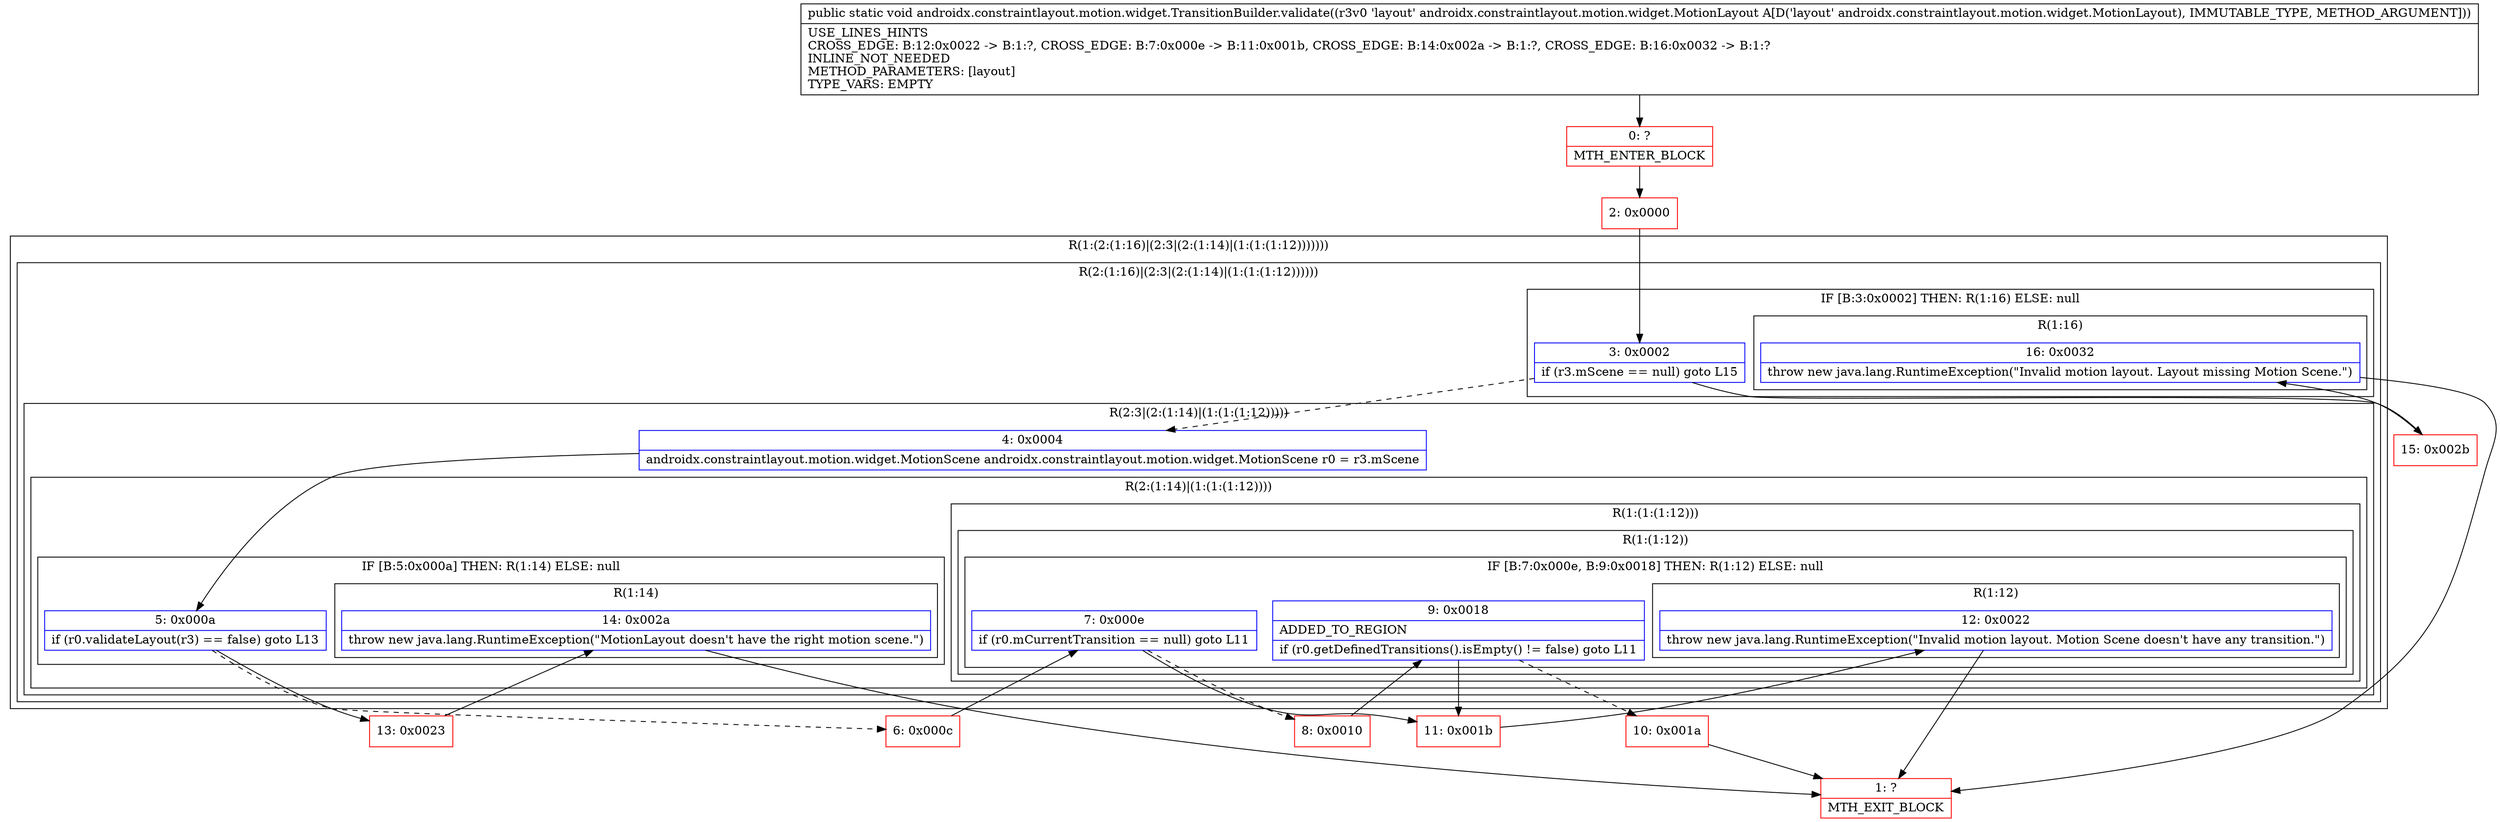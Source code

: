 digraph "CFG forandroidx.constraintlayout.motion.widget.TransitionBuilder.validate(Landroidx\/constraintlayout\/motion\/widget\/MotionLayout;)V" {
subgraph cluster_Region_1773492078 {
label = "R(1:(2:(1:16)|(2:3|(2:(1:14)|(1:(1:(1:12)))))))";
node [shape=record,color=blue];
subgraph cluster_Region_1918418014 {
label = "R(2:(1:16)|(2:3|(2:(1:14)|(1:(1:(1:12))))))";
node [shape=record,color=blue];
subgraph cluster_IfRegion_2120342284 {
label = "IF [B:3:0x0002] THEN: R(1:16) ELSE: null";
node [shape=record,color=blue];
Node_3 [shape=record,label="{3\:\ 0x0002|if (r3.mScene == null) goto L15\l}"];
subgraph cluster_Region_1658620360 {
label = "R(1:16)";
node [shape=record,color=blue];
Node_16 [shape=record,label="{16\:\ 0x0032|throw new java.lang.RuntimeException(\"Invalid motion layout. Layout missing Motion Scene.\")\l}"];
}
}
subgraph cluster_Region_1952640716 {
label = "R(2:3|(2:(1:14)|(1:(1:(1:12)))))";
node [shape=record,color=blue];
Node_4 [shape=record,label="{4\:\ 0x0004|androidx.constraintlayout.motion.widget.MotionScene androidx.constraintlayout.motion.widget.MotionScene r0 = r3.mScene\l}"];
subgraph cluster_Region_563199194 {
label = "R(2:(1:14)|(1:(1:(1:12))))";
node [shape=record,color=blue];
subgraph cluster_IfRegion_712388614 {
label = "IF [B:5:0x000a] THEN: R(1:14) ELSE: null";
node [shape=record,color=blue];
Node_5 [shape=record,label="{5\:\ 0x000a|if (r0.validateLayout(r3) == false) goto L13\l}"];
subgraph cluster_Region_370958074 {
label = "R(1:14)";
node [shape=record,color=blue];
Node_14 [shape=record,label="{14\:\ 0x002a|throw new java.lang.RuntimeException(\"MotionLayout doesn't have the right motion scene.\")\l}"];
}
}
subgraph cluster_Region_1725255310 {
label = "R(1:(1:(1:12)))";
node [shape=record,color=blue];
subgraph cluster_Region_1614874965 {
label = "R(1:(1:12))";
node [shape=record,color=blue];
subgraph cluster_IfRegion_395535573 {
label = "IF [B:7:0x000e, B:9:0x0018] THEN: R(1:12) ELSE: null";
node [shape=record,color=blue];
Node_7 [shape=record,label="{7\:\ 0x000e|if (r0.mCurrentTransition == null) goto L11\l}"];
Node_9 [shape=record,label="{9\:\ 0x0018|ADDED_TO_REGION\l|if (r0.getDefinedTransitions().isEmpty() != false) goto L11\l}"];
subgraph cluster_Region_1276776171 {
label = "R(1:12)";
node [shape=record,color=blue];
Node_12 [shape=record,label="{12\:\ 0x0022|throw new java.lang.RuntimeException(\"Invalid motion layout. Motion Scene doesn't have any transition.\")\l}"];
}
}
}
}
}
}
}
}
Node_0 [shape=record,color=red,label="{0\:\ ?|MTH_ENTER_BLOCK\l}"];
Node_2 [shape=record,color=red,label="{2\:\ 0x0000}"];
Node_6 [shape=record,color=red,label="{6\:\ 0x000c}"];
Node_8 [shape=record,color=red,label="{8\:\ 0x0010}"];
Node_10 [shape=record,color=red,label="{10\:\ 0x001a}"];
Node_1 [shape=record,color=red,label="{1\:\ ?|MTH_EXIT_BLOCK\l}"];
Node_11 [shape=record,color=red,label="{11\:\ 0x001b}"];
Node_13 [shape=record,color=red,label="{13\:\ 0x0023}"];
Node_15 [shape=record,color=red,label="{15\:\ 0x002b}"];
MethodNode[shape=record,label="{public static void androidx.constraintlayout.motion.widget.TransitionBuilder.validate((r3v0 'layout' androidx.constraintlayout.motion.widget.MotionLayout A[D('layout' androidx.constraintlayout.motion.widget.MotionLayout), IMMUTABLE_TYPE, METHOD_ARGUMENT]))  | USE_LINES_HINTS\lCROSS_EDGE: B:12:0x0022 \-\> B:1:?, CROSS_EDGE: B:7:0x000e \-\> B:11:0x001b, CROSS_EDGE: B:14:0x002a \-\> B:1:?, CROSS_EDGE: B:16:0x0032 \-\> B:1:?\lINLINE_NOT_NEEDED\lMETHOD_PARAMETERS: [layout]\lTYPE_VARS: EMPTY\l}"];
MethodNode -> Node_0;Node_3 -> Node_4[style=dashed];
Node_3 -> Node_15;
Node_16 -> Node_1;
Node_4 -> Node_5;
Node_5 -> Node_6[style=dashed];
Node_5 -> Node_13;
Node_14 -> Node_1;
Node_7 -> Node_8[style=dashed];
Node_7 -> Node_11;
Node_9 -> Node_10[style=dashed];
Node_9 -> Node_11;
Node_12 -> Node_1;
Node_0 -> Node_2;
Node_2 -> Node_3;
Node_6 -> Node_7;
Node_8 -> Node_9;
Node_10 -> Node_1;
Node_11 -> Node_12;
Node_13 -> Node_14;
Node_15 -> Node_16;
}

